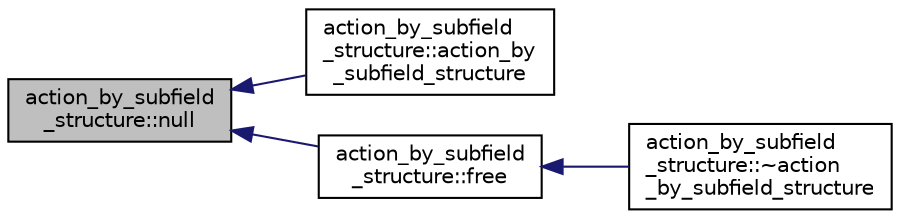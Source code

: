 digraph "action_by_subfield_structure::null"
{
  edge [fontname="Helvetica",fontsize="10",labelfontname="Helvetica",labelfontsize="10"];
  node [fontname="Helvetica",fontsize="10",shape=record];
  rankdir="LR";
  Node609 [label="action_by_subfield\l_structure::null",height=0.2,width=0.4,color="black", fillcolor="grey75", style="filled", fontcolor="black"];
  Node609 -> Node610 [dir="back",color="midnightblue",fontsize="10",style="solid",fontname="Helvetica"];
  Node610 [label="action_by_subfield\l_structure::action_by\l_subfield_structure",height=0.2,width=0.4,color="black", fillcolor="white", style="filled",URL="$dd/d67/classaction__by__subfield__structure.html#a2264cf1d539f265ddf352cbf792bd05d"];
  Node609 -> Node611 [dir="back",color="midnightblue",fontsize="10",style="solid",fontname="Helvetica"];
  Node611 [label="action_by_subfield\l_structure::free",height=0.2,width=0.4,color="black", fillcolor="white", style="filled",URL="$dd/d67/classaction__by__subfield__structure.html#a91e9012e7d1ce321bd2ee22819890040"];
  Node611 -> Node612 [dir="back",color="midnightblue",fontsize="10",style="solid",fontname="Helvetica"];
  Node612 [label="action_by_subfield\l_structure::~action\l_by_subfield_structure",height=0.2,width=0.4,color="black", fillcolor="white", style="filled",URL="$dd/d67/classaction__by__subfield__structure.html#af098ddf98b64f4848b83f6a129fc2887"];
}
